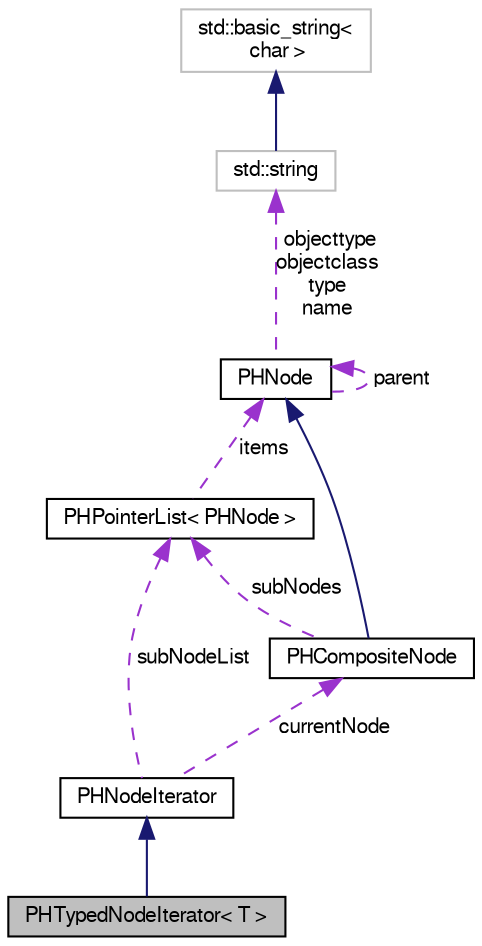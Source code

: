 digraph "PHTypedNodeIterator&lt; T &gt;"
{
  bgcolor="transparent";
  edge [fontname="FreeSans",fontsize="10",labelfontname="FreeSans",labelfontsize="10"];
  node [fontname="FreeSans",fontsize="10",shape=record];
  Node1 [label="PHTypedNodeIterator\< T \>",height=0.2,width=0.4,color="black", fillcolor="grey75", style="filled" fontcolor="black"];
  Node2 -> Node1 [dir="back",color="midnightblue",fontsize="10",style="solid",fontname="FreeSans"];
  Node2 [label="PHNodeIterator",height=0.2,width=0.4,color="black",URL="$d5/d07/classPHNodeIterator.html"];
  Node3 -> Node2 [dir="back",color="darkorchid3",fontsize="10",style="dashed",label=" subNodeList" ,fontname="FreeSans"];
  Node3 [label="PHPointerList\< PHNode \>",height=0.2,width=0.4,color="black",URL="$d6/d86/classPHPointerList.html"];
  Node4 -> Node3 [dir="back",color="darkorchid3",fontsize="10",style="dashed",label=" items" ,fontname="FreeSans"];
  Node4 [label="PHNode",height=0.2,width=0.4,color="black",URL="$dc/d82/classPHNode.html"];
  Node4 -> Node4 [dir="back",color="darkorchid3",fontsize="10",style="dashed",label=" parent" ,fontname="FreeSans"];
  Node5 -> Node4 [dir="back",color="darkorchid3",fontsize="10",style="dashed",label=" objecttype\nobjectclass\ntype\nname" ,fontname="FreeSans"];
  Node5 [label="std::string",height=0.2,width=0.4,color="grey75",tooltip="STL class. "];
  Node6 -> Node5 [dir="back",color="midnightblue",fontsize="10",style="solid",fontname="FreeSans"];
  Node6 [label="std::basic_string\<\l char \>",height=0.2,width=0.4,color="grey75",tooltip="STL class. "];
  Node7 -> Node2 [dir="back",color="darkorchid3",fontsize="10",style="dashed",label=" currentNode" ,fontname="FreeSans"];
  Node7 [label="PHCompositeNode",height=0.2,width=0.4,color="black",URL="$d5/dca/classPHCompositeNode.html"];
  Node4 -> Node7 [dir="back",color="midnightblue",fontsize="10",style="solid",fontname="FreeSans"];
  Node3 -> Node7 [dir="back",color="darkorchid3",fontsize="10",style="dashed",label=" subNodes" ,fontname="FreeSans"];
}
